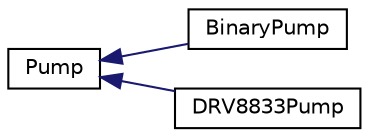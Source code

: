 digraph "Graphical Class Hierarchy"
{
 // LATEX_PDF_SIZE
  edge [fontname="Helvetica",fontsize="10",labelfontname="Helvetica",labelfontsize="10"];
  node [fontname="Helvetica",fontsize="10",shape=record];
  rankdir="LR";
  Node0 [label="Pump",height=0.2,width=0.4,color="black", fillcolor="white", style="filled",URL="$class_pump.html",tooltip=" "];
  Node0 -> Node1 [dir="back",color="midnightblue",fontsize="10",style="solid",fontname="Helvetica"];
  Node1 [label="BinaryPump",height=0.2,width=0.4,color="black", fillcolor="white", style="filled",URL="$class_binary_pump.html",tooltip=" "];
  Node0 -> Node2 [dir="back",color="midnightblue",fontsize="10",style="solid",fontname="Helvetica"];
  Node2 [label="DRV8833Pump",height=0.2,width=0.4,color="black", fillcolor="white", style="filled",URL="$class_d_r_v8833_pump.html",tooltip=" "];
}
